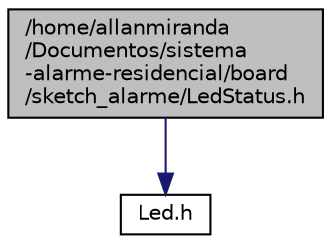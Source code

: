 digraph "/home/allanmiranda/Documentos/sistema-alarme-residencial/board/sketch_alarme/LedStatus.h"
{
  edge [fontname="Helvetica",fontsize="10",labelfontname="Helvetica",labelfontsize="10"];
  node [fontname="Helvetica",fontsize="10",shape=record];
  Node0 [label="/home/allanmiranda\l/Documentos/sistema\l-alarme-residencial/board\l/sketch_alarme/LedStatus.h",height=0.2,width=0.4,color="black", fillcolor="grey75", style="filled", fontcolor="black"];
  Node0 -> Node1 [color="midnightblue",fontsize="10",style="solid",fontname="Helvetica"];
  Node1 [label="Led.h",height=0.2,width=0.4,color="black", fillcolor="white", style="filled",URL="$_led_8h.html",tooltip="Contem a classe que gerencia o led. "];
}
